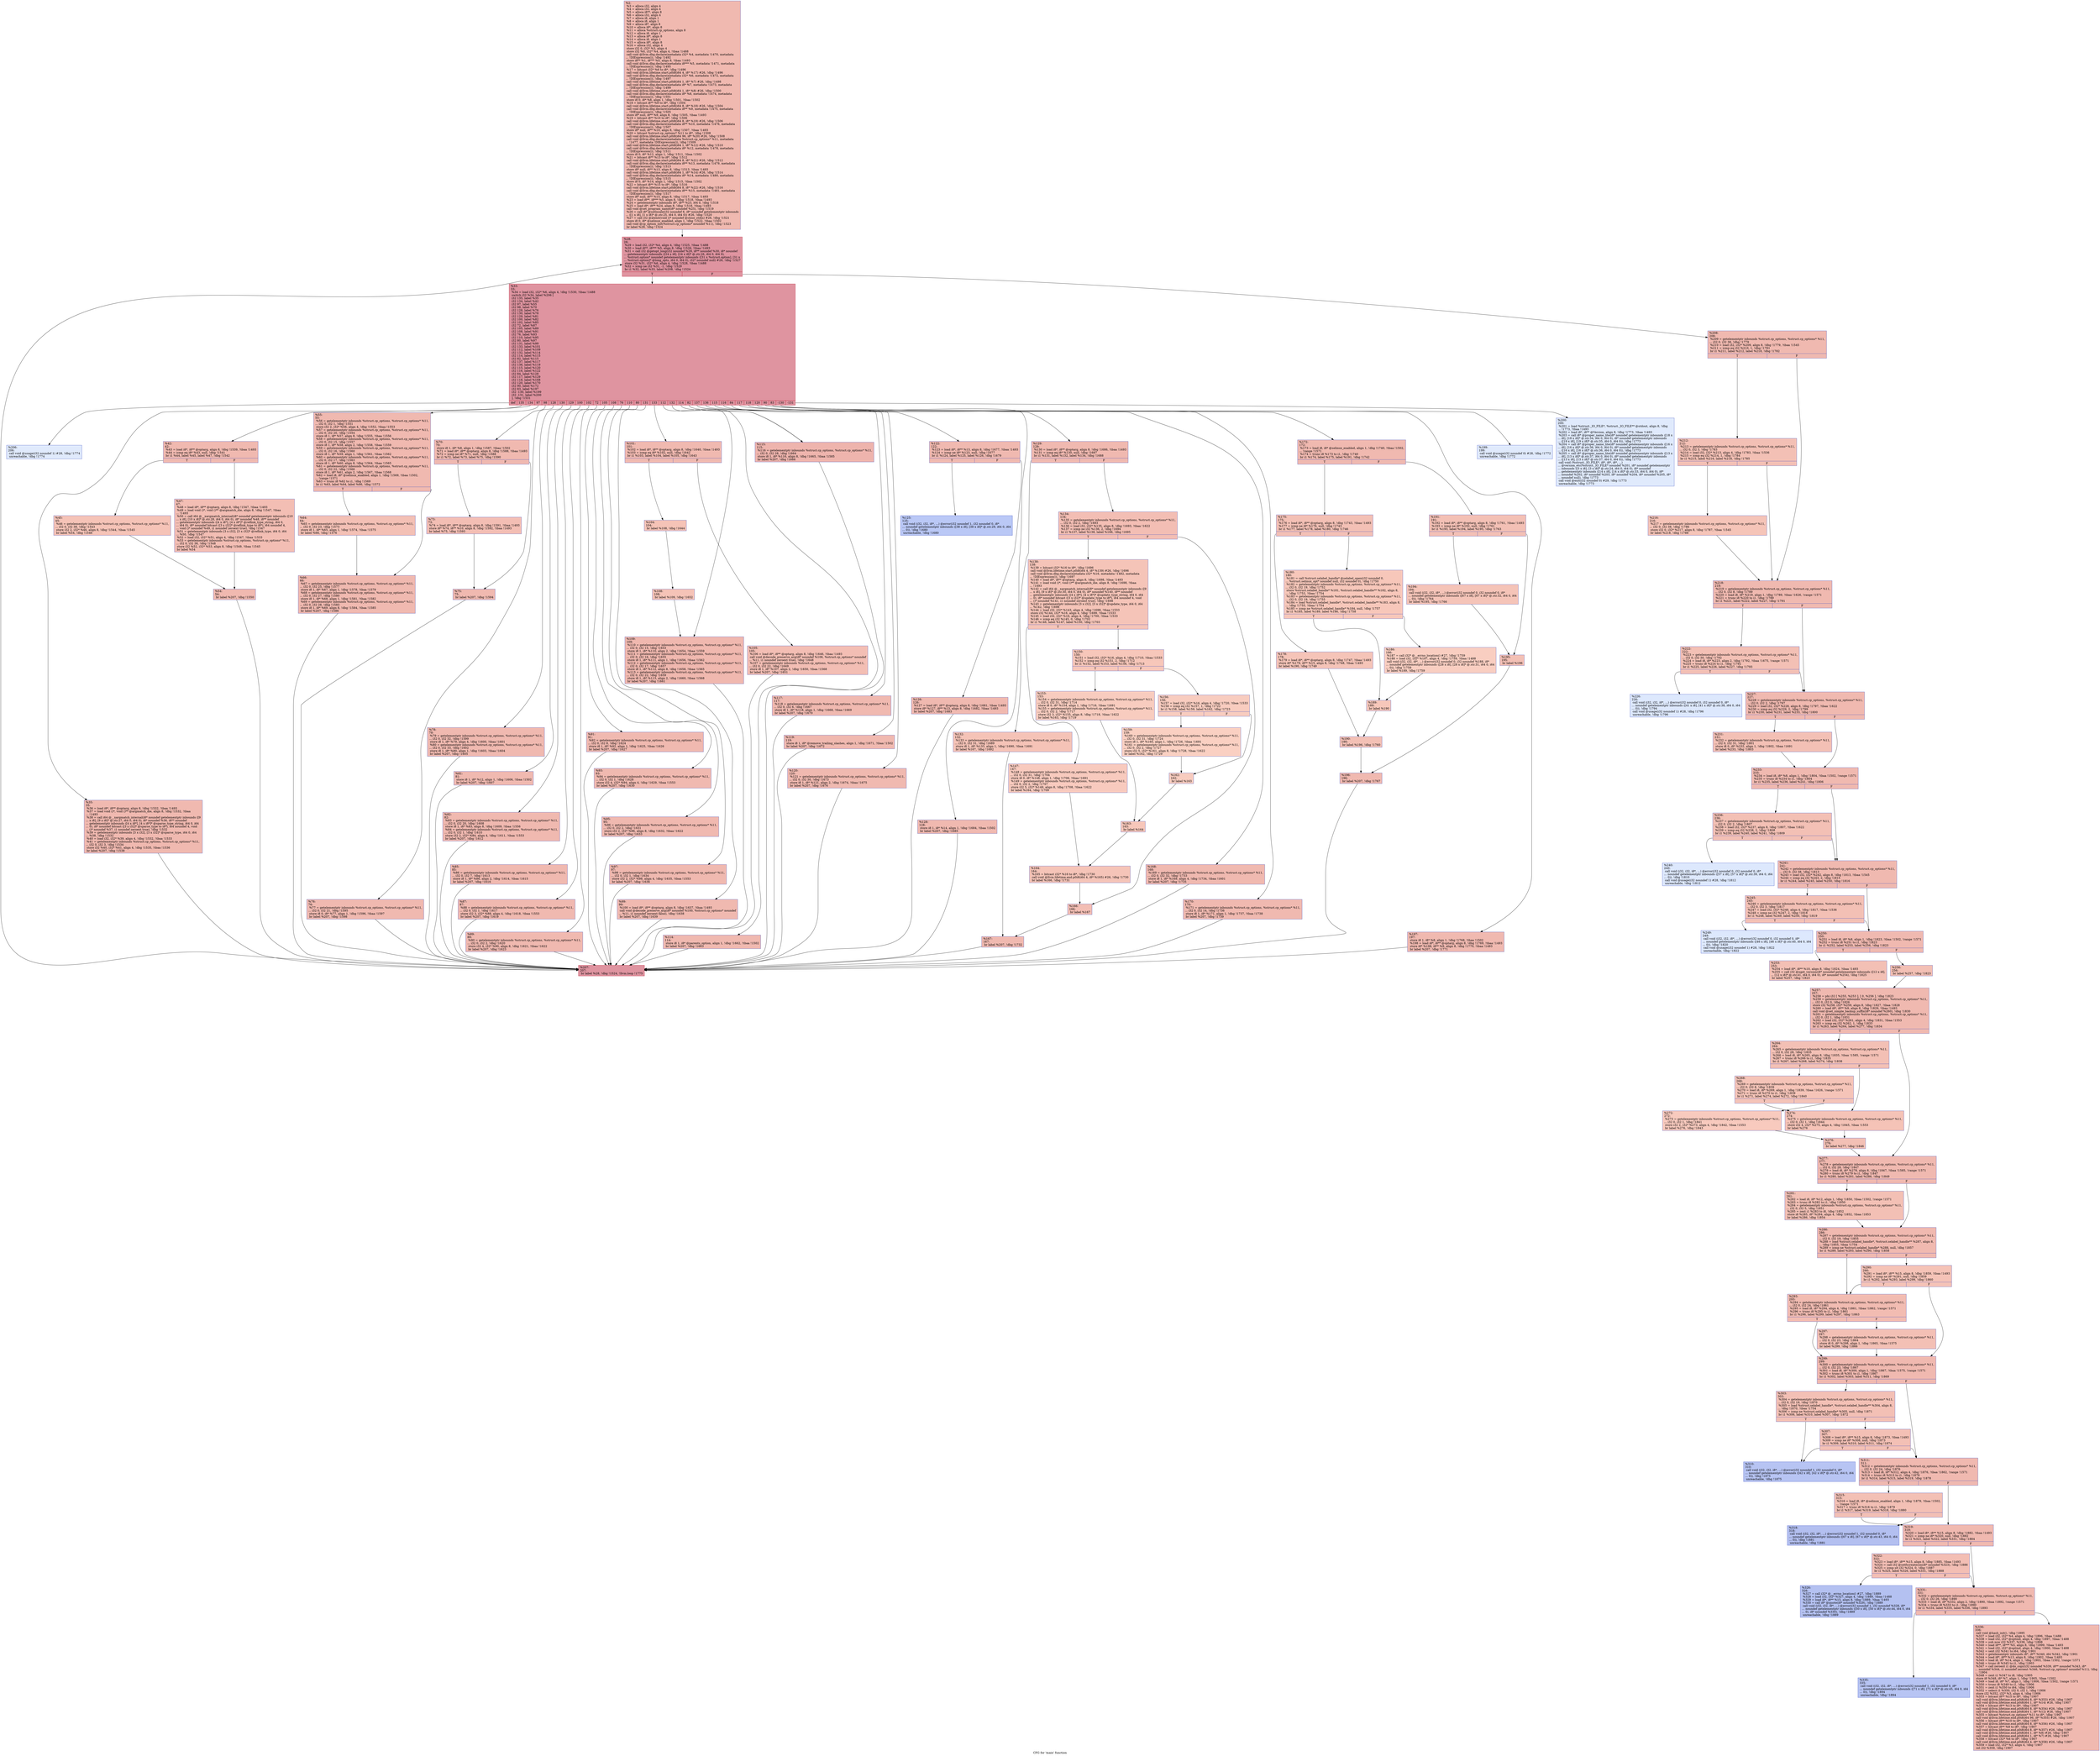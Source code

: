 digraph "CFG for 'main' function" {
	label="CFG for 'main' function";

	Node0xcae9b0 [shape=record,color="#3d50c3ff", style=filled, fillcolor="#de614d70",label="{%2:\l  %3 = alloca i32, align 4\l  %4 = alloca i32, align 4\l  %5 = alloca i8**, align 8\l  %6 = alloca i32, align 4\l  %7 = alloca i8, align 1\l  %8 = alloca i8, align 1\l  %9 = alloca i8*, align 8\l  %10 = alloca i8*, align 8\l  %11 = alloca %struct.cp_options, align 8\l  %12 = alloca i8, align 1\l  %13 = alloca i8*, align 8\l  %14 = alloca i8, align 1\l  %15 = alloca i8*, align 8\l  %16 = alloca i32, align 4\l  store i32 0, i32* %3, align 4\l  store i32 %0, i32* %4, align 4, !tbaa !1488\l  call void @llvm.dbg.declare(metadata i32* %4, metadata !1470, metadata\l... !DIExpression()), !dbg !1492\l  store i8** %1, i8*** %5, align 8, !tbaa !1493\l  call void @llvm.dbg.declare(metadata i8*** %5, metadata !1471, metadata\l... !DIExpression()), !dbg !1495\l  %17 = bitcast i32* %6 to i8*, !dbg !1496\l  call void @llvm.lifetime.start.p0i8(i64 4, i8* %17) #26, !dbg !1496\l  call void @llvm.dbg.declare(metadata i32* %6, metadata !1472, metadata\l... !DIExpression()), !dbg !1497\l  call void @llvm.lifetime.start.p0i8(i64 1, i8* %7) #26, !dbg !1498\l  call void @llvm.dbg.declare(metadata i8* %7, metadata !1473, metadata\l... !DIExpression()), !dbg !1499\l  call void @llvm.lifetime.start.p0i8(i64 1, i8* %8) #26, !dbg !1500\l  call void @llvm.dbg.declare(metadata i8* %8, metadata !1474, metadata\l... !DIExpression()), !dbg !1501\l  store i8 0, i8* %8, align 1, !dbg !1501, !tbaa !1502\l  %18 = bitcast i8** %9 to i8*, !dbg !1504\l  call void @llvm.lifetime.start.p0i8(i64 8, i8* %18) #26, !dbg !1504\l  call void @llvm.dbg.declare(metadata i8** %9, metadata !1475, metadata\l... !DIExpression()), !dbg !1505\l  store i8* null, i8** %9, align 8, !dbg !1505, !tbaa !1493\l  %19 = bitcast i8** %10 to i8*, !dbg !1506\l  call void @llvm.lifetime.start.p0i8(i64 8, i8* %19) #26, !dbg !1506\l  call void @llvm.dbg.declare(metadata i8** %10, metadata !1476, metadata\l... !DIExpression()), !dbg !1507\l  store i8* null, i8** %10, align 8, !dbg !1507, !tbaa !1493\l  %20 = bitcast %struct.cp_options* %11 to i8*, !dbg !1508\l  call void @llvm.lifetime.start.p0i8(i64 96, i8* %20) #26, !dbg !1508\l  call void @llvm.dbg.declare(metadata %struct.cp_options* %11, metadata\l... !1477, metadata !DIExpression()), !dbg !1509\l  call void @llvm.lifetime.start.p0i8(i64 1, i8* %12) #26, !dbg !1510\l  call void @llvm.dbg.declare(metadata i8* %12, metadata !1478, metadata\l... !DIExpression()), !dbg !1511\l  store i8 0, i8* %12, align 1, !dbg !1511, !tbaa !1502\l  %21 = bitcast i8** %13 to i8*, !dbg !1512\l  call void @llvm.lifetime.start.p0i8(i64 8, i8* %21) #26, !dbg !1512\l  call void @llvm.dbg.declare(metadata i8** %13, metadata !1479, metadata\l... !DIExpression()), !dbg !1513\l  store i8* null, i8** %13, align 8, !dbg !1513, !tbaa !1493\l  call void @llvm.lifetime.start.p0i8(i64 1, i8* %14) #26, !dbg !1514\l  call void @llvm.dbg.declare(metadata i8* %14, metadata !1480, metadata\l... !DIExpression()), !dbg !1515\l  store i8 0, i8* %14, align 1, !dbg !1515, !tbaa !1502\l  %22 = bitcast i8** %15 to i8*, !dbg !1516\l  call void @llvm.lifetime.start.p0i8(i64 8, i8* %22) #26, !dbg !1516\l  call void @llvm.dbg.declare(metadata i8** %15, metadata !1481, metadata\l... !DIExpression()), !dbg !1517\l  store i8* null, i8** %15, align 8, !dbg !1517, !tbaa !1493\l  %23 = load i8**, i8*** %5, align 8, !dbg !1518, !tbaa !1493\l  %24 = getelementptr inbounds i8*, i8** %23, i64 0, !dbg !1518\l  %25 = load i8*, i8** %24, align 8, !dbg !1518, !tbaa !1493\l  call void @set_program_name(i8* noundef %25), !dbg !1519\l  %26 = call i8* @setlocale(i32 noundef 6, i8* noundef getelementptr inbounds\l... ([1 x i8], [1 x i8]* @.str.25, i64 0, i64 0)) #26, !dbg !1520\l  %27 = call i32 @atexit(void ()* noundef @close_stdin) #26, !dbg !1521\l  store i8 0, i8* @selinux_enabled, align 1, !dbg !1522, !tbaa !1502\l  call void @cp_option_init(%struct.cp_options* noundef %11), !dbg !1523\l  br label %28, !dbg !1524\l}"];
	Node0xcae9b0 -> Node0xcaeda0;
	Node0xcaeda0 [shape=record,color="#b70d28ff", style=filled, fillcolor="#b70d2870",label="{%28:\l28:                                               \l  %29 = load i32, i32* %4, align 4, !dbg !1525, !tbaa !1488\l  %30 = load i8**, i8*** %5, align 8, !dbg !1526, !tbaa !1493\l  %31 = call i32 @getopt_long(i32 noundef %29, i8** noundef %30, i8* noundef\l... getelementptr inbounds ([24 x i8], [24 x i8]* @.str.26, i64 0, i64 0),\l... %struct.option* noundef getelementptr inbounds ([31 x %struct.option], [31 x\l... %struct.option]* @long_opts, i64 0, i64 0), i32* noundef null) #26, !dbg !1527\l  store i32 %31, i32* %6, align 4, !dbg !1528, !tbaa !1488\l  %32 = icmp ne i32 %31, -1, !dbg !1529\l  br i1 %32, label %33, label %208, !dbg !1524\l|{<s0>T|<s1>F}}"];
	Node0xcaeda0:s0 -> Node0xcaedf0;
	Node0xcaeda0:s1 -> Node0xcb03d0;
	Node0xcaedf0 [shape=record,color="#b70d28ff", style=filled, fillcolor="#b70d2870",label="{%33:\l33:                                               \l  %34 = load i32, i32* %6, align 4, !dbg !1530, !tbaa !1488\l  switch i32 %34, label %206 [\l    i32 135, label %35\l    i32 134, label %42\l    i32 97, label %55\l    i32 98, label %70\l    i32 128, label %76\l    i32 130, label %78\l    i32 129, label %81\l    i32 100, label %82\l    i32 102, label %85\l    i32 72, label %87\l    i32 105, label %89\l    i32 108, label %91\l    i32 76, label %93\l    i32 110, label %95\l    i32 80, label %97\l    i32 131, label %99\l    i32 133, label %101\l    i32 112, label %109\l    i32 132, label %114\l    i32 114, label %115\l    i32 82, label %115\l    i32 137, label %117\l    i32 136, label %119\l    i32 115, label %120\l    i32 116, label %122\l    i32 84, label %128\l    i32 117, label %129\l    i32 118, label %168\l    i32 120, label %170\l    i32 90, label %172\l    i32 83, label %197\l    i32 -130, label %199\l    i32 -131, label %200\l  ], !dbg !1531\l|{<s0>def|<s1>135|<s2>134|<s3>97|<s4>98|<s5>128|<s6>130|<s7>129|<s8>100|<s9>102|<s10>72|<s11>105|<s12>108|<s13>76|<s14>110|<s15>80|<s16>131|<s17>133|<s18>112|<s19>132|<s20>114|<s21>82|<s22>137|<s23>136|<s24>115|<s25>116|<s26>84|<s27>117|<s28>118|<s29>120|<s30>90|<s31>83|<s32>-130|<s33>-131}}"];
	Node0xcaedf0:s0 -> Node0xcb0330;
	Node0xcaedf0:s1 -> Node0xcaee40;
	Node0xcaedf0:s2 -> Node0xcaee90;
	Node0xcaedf0:s3 -> Node0xcaefd0;
	Node0xcaedf0:s4 -> Node0xcaf0c0;
	Node0xcaedf0:s5 -> Node0xcaf1b0;
	Node0xcaedf0:s6 -> Node0xcaf200;
	Node0xcaedf0:s7 -> Node0xcaf250;
	Node0xcaedf0:s8 -> Node0xcaf2a0;
	Node0xcaedf0:s9 -> Node0xcaf2f0;
	Node0xcaedf0:s10 -> Node0xcaf340;
	Node0xcaedf0:s11 -> Node0xcaf390;
	Node0xcaedf0:s12 -> Node0xcaf3e0;
	Node0xcaedf0:s13 -> Node0xcaf430;
	Node0xcaedf0:s14 -> Node0xcaf480;
	Node0xcaedf0:s15 -> Node0xcaf4d0;
	Node0xcaedf0:s16 -> Node0xcaf520;
	Node0xcaedf0:s17 -> Node0xcaf570;
	Node0xcaedf0:s18 -> Node0xcaf6b0;
	Node0xcaedf0:s19 -> Node0xcaf700;
	Node0xcaedf0:s20 -> Node0xcaf750;
	Node0xcaedf0:s21 -> Node0xcaf750;
	Node0xcaedf0:s22 -> Node0xcaf7a0;
	Node0xcaedf0:s23 -> Node0xcaf7f0;
	Node0xcaedf0:s24 -> Node0xcaf840;
	Node0xcaedf0:s25 -> Node0xcaf890;
	Node0xcaedf0:s26 -> Node0xcaf980;
	Node0xcaedf0:s27 -> Node0xcaf9d0;
	Node0xcaedf0:s28 -> Node0xcafe30;
	Node0xcaedf0:s29 -> Node0xcafe80;
	Node0xcaedf0:s30 -> Node0xcafed0;
	Node0xcaedf0:s31 -> Node0xcb0240;
	Node0xcaedf0:s32 -> Node0xcb0290;
	Node0xcaedf0:s33 -> Node0xcb02e0;
	Node0xcaee40 [shape=record,color="#3d50c3ff", style=filled, fillcolor="#de614d70",label="{%35:\l35:                                               \l  %36 = load i8*, i8** @optarg, align 8, !dbg !1532, !tbaa !1493\l  %37 = load void ()*, void ()** @argmatch_die, align 8, !dbg !1532, !tbaa\l... !1493\l  %38 = call i64 @__xargmatch_internal(i8* noundef getelementptr inbounds ([9\l... x i8], [9 x i8]* @.str.27, i64 0, i64 0), i8* noundef %36, i8** noundef\l... getelementptr inbounds ([4 x i8*], [4 x i8*]* @sparse_type_string, i64 0, i64\l... 0), i8* noundef bitcast ([3 x i32]* @sparse_type to i8*), i64 noundef 4, void\l... ()* noundef %37, i1 noundef zeroext true), !dbg !1532\l  %39 = getelementptr inbounds [3 x i32], [3 x i32]* @sparse_type, i64 0, i64\l... %38, !dbg !1532\l  %40 = load i32, i32* %39, align 4, !dbg !1532, !tbaa !1533\l  %41 = getelementptr inbounds %struct.cp_options, %struct.cp_options* %11,\l... i32 0, i32 3, !dbg !1534\l  store i32 %40, i32* %41, align 4, !dbg !1535, !tbaa !1536\l  br label %207, !dbg !1538\l}"];
	Node0xcaee40 -> Node0xcb0380;
	Node0xcaee90 [shape=record,color="#3d50c3ff", style=filled, fillcolor="#de614d70",label="{%42:\l42:                                               \l  %43 = load i8*, i8** @optarg, align 8, !dbg !1539, !tbaa !1493\l  %44 = icmp eq i8* %43, null, !dbg !1541\l  br i1 %44, label %45, label %47, !dbg !1542\l|{<s0>T|<s1>F}}"];
	Node0xcaee90:s0 -> Node0xcaeee0;
	Node0xcaee90:s1 -> Node0xcaef30;
	Node0xcaeee0 [shape=record,color="#3d50c3ff", style=filled, fillcolor="#e8765c70",label="{%45:\l45:                                               \l  %46 = getelementptr inbounds %struct.cp_options, %struct.cp_options* %11,\l... i32 0, i32 38, !dbg !1543\l  store i32 2, i32* %46, align 8, !dbg !1544, !tbaa !1545\l  br label %54, !dbg !1546\l}"];
	Node0xcaeee0 -> Node0xcaef80;
	Node0xcaef30 [shape=record,color="#3d50c3ff", style=filled, fillcolor="#e36c5570",label="{%47:\l47:                                               \l  %48 = load i8*, i8** @optarg, align 8, !dbg !1547, !tbaa !1493\l  %49 = load void ()*, void ()** @argmatch_die, align 8, !dbg !1547, !tbaa\l... !1493\l  %50 = call i64 @__xargmatch_internal(i8* noundef getelementptr inbounds ([10\l... x i8], [10 x i8]* @.str.28, i64 0, i64 0), i8* noundef %48, i8** noundef\l... getelementptr inbounds ([4 x i8*], [4 x i8*]* @reflink_type_string, i64 0,\l... i64 0), i8* noundef bitcast ([3 x i32]* @reflink_type to i8*), i64 noundef 4,\l... void ()* noundef %49, i1 noundef zeroext true), !dbg !1547\l  %51 = getelementptr inbounds [3 x i32], [3 x i32]* @reflink_type, i64 0, i64\l... %50, !dbg !1547\l  %52 = load i32, i32* %51, align 4, !dbg !1547, !tbaa !1533\l  %53 = getelementptr inbounds %struct.cp_options, %struct.cp_options* %11,\l... i32 0, i32 38, !dbg !1548\l  store i32 %52, i32* %53, align 8, !dbg !1549, !tbaa !1545\l  br label %54\l}"];
	Node0xcaef30 -> Node0xcaef80;
	Node0xcaef80 [shape=record,color="#3d50c3ff", style=filled, fillcolor="#de614d70",label="{%54:\l54:                                               \l  br label %207, !dbg !1550\l}"];
	Node0xcaef80 -> Node0xcb0380;
	Node0xcaefd0 [shape=record,color="#3d50c3ff", style=filled, fillcolor="#de614d70",label="{%55:\l55:                                               \l  %56 = getelementptr inbounds %struct.cp_options, %struct.cp_options* %11,\l... i32 0, i32 1, !dbg !1551\l  store i32 2, i32* %56, align 4, !dbg !1552, !tbaa !1553\l  %57 = getelementptr inbounds %struct.cp_options, %struct.cp_options* %11,\l... i32 0, i32 20, !dbg !1554\l  store i8 1, i8* %57, align 8, !dbg !1555, !tbaa !1556\l  %58 = getelementptr inbounds %struct.cp_options, %struct.cp_options* %11,\l... i32 0, i32 15, !dbg !1557\l  store i8 1, i8* %58, align 2, !dbg !1558, !tbaa !1559\l  %59 = getelementptr inbounds %struct.cp_options, %struct.cp_options* %11,\l... i32 0, i32 16, !dbg !1560\l  store i8 1, i8* %59, align 1, !dbg !1561, !tbaa !1562\l  %60 = getelementptr inbounds %struct.cp_options, %struct.cp_options* %11,\l... i32 0, i32 17, !dbg !1563\l  store i8 1, i8* %60, align 8, !dbg !1564, !tbaa !1565\l  %61 = getelementptr inbounds %struct.cp_options, %struct.cp_options* %11,\l... i32 0, i32 22, !dbg !1566\l  store i8 1, i8* %61, align 2, !dbg !1567, !tbaa !1568\l  %62 = load i8, i8* @selinux_enabled, align 1, !dbg !1569, !tbaa !1502,\l... !range !1571\l  %63 = trunc i8 %62 to i1, !dbg !1569\l  br i1 %63, label %64, label %66, !dbg !1572\l|{<s0>T|<s1>F}}"];
	Node0xcaefd0:s0 -> Node0xcaf020;
	Node0xcaefd0:s1 -> Node0xcaf070;
	Node0xcaf020 [shape=record,color="#3d50c3ff", style=filled, fillcolor="#e5705870",label="{%64:\l64:                                               \l  %65 = getelementptr inbounds %struct.cp_options, %struct.cp_options* %11,\l... i32 0, i32 23, !dbg !1573\l  store i8 1, i8* %65, align 1, !dbg !1574, !tbaa !1575\l  br label %66, !dbg !1576\l}"];
	Node0xcaf020 -> Node0xcaf070;
	Node0xcaf070 [shape=record,color="#3d50c3ff", style=filled, fillcolor="#de614d70",label="{%66:\l66:                                               \l  %67 = getelementptr inbounds %struct.cp_options, %struct.cp_options* %11,\l... i32 0, i32 25, !dbg !1577\l  store i8 1, i8* %67, align 1, !dbg !1578, !tbaa !1579\l  %68 = getelementptr inbounds %struct.cp_options, %struct.cp_options* %11,\l... i32 0, i32 27, !dbg !1580\l  store i8 1, i8* %68, align 1, !dbg !1581, !tbaa !1582\l  %69 = getelementptr inbounds %struct.cp_options, %struct.cp_options* %11,\l... i32 0, i32 28, !dbg !1583\l  store i8 1, i8* %69, align 8, !dbg !1584, !tbaa !1585\l  br label %207, !dbg !1586\l}"];
	Node0xcaf070 -> Node0xcb0380;
	Node0xcaf0c0 [shape=record,color="#3d50c3ff", style=filled, fillcolor="#de614d70",label="{%70:\l70:                                               \l  store i8 1, i8* %8, align 1, !dbg !1587, !tbaa !1502\l  %71 = load i8*, i8** @optarg, align 8, !dbg !1588, !tbaa !1493\l  %72 = icmp ne i8* %71, null, !dbg !1588\l  br i1 %72, label %73, label %75, !dbg !1590\l|{<s0>T|<s1>F}}"];
	Node0xcaf0c0:s0 -> Node0xcaf110;
	Node0xcaf0c0:s1 -> Node0xcaf160;
	Node0xcaf110 [shape=record,color="#3d50c3ff", style=filled, fillcolor="#e36c5570",label="{%73:\l73:                                               \l  %74 = load i8*, i8** @optarg, align 8, !dbg !1591, !tbaa !1493\l  store i8* %74, i8** %10, align 8, !dbg !1592, !tbaa !1493\l  br label %75, !dbg !1593\l}"];
	Node0xcaf110 -> Node0xcaf160;
	Node0xcaf160 [shape=record,color="#3d50c3ff", style=filled, fillcolor="#de614d70",label="{%75:\l75:                                               \l  br label %207, !dbg !1594\l}"];
	Node0xcaf160 -> Node0xcb0380;
	Node0xcaf1b0 [shape=record,color="#3d50c3ff", style=filled, fillcolor="#de614d70",label="{%76:\l76:                                               \l  %77 = getelementptr inbounds %struct.cp_options, %struct.cp_options* %11,\l... i32 0, i32 21, !dbg !1595\l  store i8 0, i8* %77, align 1, !dbg !1596, !tbaa !1597\l  br label %207, !dbg !1598\l}"];
	Node0xcaf1b0 -> Node0xcb0380;
	Node0xcaf200 [shape=record,color="#3d50c3ff", style=filled, fillcolor="#de614d70",label="{%78:\l78:                                               \l  %79 = getelementptr inbounds %struct.cp_options, %struct.cp_options* %11,\l... i32 0, i32 32, !dbg !1599\l  store i8 1, i8* %79, align 4, !dbg !1600, !tbaa !1601\l  %80 = getelementptr inbounds %struct.cp_options, %struct.cp_options* %11,\l... i32 0, i32 33, !dbg !1602\l  store i8 1, i8* %80, align 1, !dbg !1603, !tbaa !1604\l  br label %207, !dbg !1605\l}"];
	Node0xcaf200 -> Node0xcb0380;
	Node0xcaf250 [shape=record,color="#3d50c3ff", style=filled, fillcolor="#de614d70",label="{%81:\l81:                                               \l  store i8 1, i8* %12, align 1, !dbg !1606, !tbaa !1502\l  br label %207, !dbg !1607\l}"];
	Node0xcaf250 -> Node0xcb0380;
	Node0xcaf2a0 [shape=record,color="#3d50c3ff", style=filled, fillcolor="#de614d70",label="{%82:\l82:                                               \l  %83 = getelementptr inbounds %struct.cp_options, %struct.cp_options* %11,\l... i32 0, i32 20, !dbg !1608\l  store i8 1, i8* %83, align 8, !dbg !1609, !tbaa !1556\l  %84 = getelementptr inbounds %struct.cp_options, %struct.cp_options* %11,\l... i32 0, i32 1, !dbg !1610\l  store i32 2, i32* %84, align 4, !dbg !1611, !tbaa !1553\l  br label %207, !dbg !1612\l}"];
	Node0xcaf2a0 -> Node0xcb0380;
	Node0xcaf2f0 [shape=record,color="#3d50c3ff", style=filled, fillcolor="#de614d70",label="{%85:\l85:                                               \l  %86 = getelementptr inbounds %struct.cp_options, %struct.cp_options* %11,\l... i32 0, i32 7, !dbg !1613\l  store i8 1, i8* %86, align 2, !dbg !1614, !tbaa !1615\l  br label %207, !dbg !1616\l}"];
	Node0xcaf2f0 -> Node0xcb0380;
	Node0xcaf340 [shape=record,color="#3d50c3ff", style=filled, fillcolor="#de614d70",label="{%87:\l87:                                               \l  %88 = getelementptr inbounds %struct.cp_options, %struct.cp_options* %11,\l... i32 0, i32 1, !dbg !1617\l  store i32 3, i32* %88, align 4, !dbg !1618, !tbaa !1553\l  br label %207, !dbg !1619\l}"];
	Node0xcaf340 -> Node0xcb0380;
	Node0xcaf390 [shape=record,color="#3d50c3ff", style=filled, fillcolor="#de614d70",label="{%89:\l89:                                               \l  %90 = getelementptr inbounds %struct.cp_options, %struct.cp_options* %11,\l... i32 0, i32 2, !dbg !1620\l  store i32 4, i32* %90, align 8, !dbg !1621, !tbaa !1622\l  br label %207, !dbg !1623\l}"];
	Node0xcaf390 -> Node0xcb0380;
	Node0xcaf3e0 [shape=record,color="#3d50c3ff", style=filled, fillcolor="#de614d70",label="{%91:\l91:                                               \l  %92 = getelementptr inbounds %struct.cp_options, %struct.cp_options* %11,\l... i32 0, i32 8, !dbg !1624\l  store i8 1, i8* %92, align 1, !dbg !1625, !tbaa !1626\l  br label %207, !dbg !1627\l}"];
	Node0xcaf3e0 -> Node0xcb0380;
	Node0xcaf430 [shape=record,color="#3d50c3ff", style=filled, fillcolor="#de614d70",label="{%93:\l93:                                               \l  %94 = getelementptr inbounds %struct.cp_options, %struct.cp_options* %11,\l... i32 0, i32 1, !dbg !1628\l  store i32 4, i32* %94, align 4, !dbg !1629, !tbaa !1553\l  br label %207, !dbg !1630\l}"];
	Node0xcaf430 -> Node0xcb0380;
	Node0xcaf480 [shape=record,color="#3d50c3ff", style=filled, fillcolor="#de614d70",label="{%95:\l95:                                               \l  %96 = getelementptr inbounds %struct.cp_options, %struct.cp_options* %11,\l... i32 0, i32 2, !dbg !1631\l  store i32 2, i32* %96, align 8, !dbg !1632, !tbaa !1622\l  br label %207, !dbg !1633\l}"];
	Node0xcaf480 -> Node0xcb0380;
	Node0xcaf4d0 [shape=record,color="#3d50c3ff", style=filled, fillcolor="#de614d70",label="{%97:\l97:                                               \l  %98 = getelementptr inbounds %struct.cp_options, %struct.cp_options* %11,\l... i32 0, i32 1, !dbg !1634\l  store i32 2, i32* %98, align 4, !dbg !1635, !tbaa !1553\l  br label %207, !dbg !1636\l}"];
	Node0xcaf4d0 -> Node0xcb0380;
	Node0xcaf520 [shape=record,color="#3d50c3ff", style=filled, fillcolor="#de614d70",label="{%99:\l99:                                               \l  %100 = load i8*, i8** @optarg, align 8, !dbg !1637, !tbaa !1493\l  call void @decode_preserve_arg(i8* noundef %100, %struct.cp_options* noundef\l... %11, i1 noundef zeroext false), !dbg !1638\l  br label %207, !dbg !1639\l}"];
	Node0xcaf520 -> Node0xcb0380;
	Node0xcaf570 [shape=record,color="#3d50c3ff", style=filled, fillcolor="#de614d70",label="{%101:\l101:                                              \l  %102 = load i8*, i8** @optarg, align 8, !dbg !1640, !tbaa !1493\l  %103 = icmp eq i8* %102, null, !dbg !1642\l  br i1 %103, label %104, label %105, !dbg !1643\l|{<s0>T|<s1>F}}"];
	Node0xcaf570:s0 -> Node0xcaf5c0;
	Node0xcaf570:s1 -> Node0xcaf610;
	Node0xcaf5c0 [shape=record,color="#3d50c3ff", style=filled, fillcolor="#e8765c70",label="{%104:\l104:                                              \l  br label %108, !dbg !1644\l}"];
	Node0xcaf5c0 -> Node0xcaf660;
	Node0xcaf610 [shape=record,color="#3d50c3ff", style=filled, fillcolor="#e36c5570",label="{%105:\l105:                                              \l  %106 = load i8*, i8** @optarg, align 8, !dbg !1646, !tbaa !1493\l  call void @decode_preserve_arg(i8* noundef %106, %struct.cp_options* noundef\l... %11, i1 noundef zeroext true), !dbg !1648\l  %107 = getelementptr inbounds %struct.cp_options, %struct.cp_options* %11,\l... i32 0, i32 22, !dbg !1649\l  store i8 1, i8* %107, align 2, !dbg !1650, !tbaa !1568\l  br label %207, !dbg !1651\l}"];
	Node0xcaf610 -> Node0xcb0380;
	Node0xcaf660 [shape=record,color="#3d50c3ff", style=filled, fillcolor="#e8765c70",label="{%108:\l108:                                              \l  br label %109, !dbg !1652\l}"];
	Node0xcaf660 -> Node0xcaf6b0;
	Node0xcaf6b0 [shape=record,color="#3d50c3ff", style=filled, fillcolor="#dc5d4a70",label="{%109:\l109:                                              \l  %110 = getelementptr inbounds %struct.cp_options, %struct.cp_options* %11,\l... i32 0, i32 15, !dbg !1653\l  store i8 1, i8* %110, align 2, !dbg !1654, !tbaa !1559\l  %111 = getelementptr inbounds %struct.cp_options, %struct.cp_options* %11,\l... i32 0, i32 16, !dbg !1655\l  store i8 1, i8* %111, align 1, !dbg !1656, !tbaa !1562\l  %112 = getelementptr inbounds %struct.cp_options, %struct.cp_options* %11,\l... i32 0, i32 17, !dbg !1657\l  store i8 1, i8* %112, align 8, !dbg !1658, !tbaa !1565\l  %113 = getelementptr inbounds %struct.cp_options, %struct.cp_options* %11,\l... i32 0, i32 22, !dbg !1659\l  store i8 1, i8* %113, align 2, !dbg !1660, !tbaa !1568\l  br label %207, !dbg !1661\l}"];
	Node0xcaf6b0 -> Node0xcb0380;
	Node0xcaf700 [shape=record,color="#3d50c3ff", style=filled, fillcolor="#de614d70",label="{%114:\l114:                                              \l  store i8 1, i8* @parents_option, align 1, !dbg !1662, !tbaa !1502\l  br label %207, !dbg !1663\l}"];
	Node0xcaf700 -> Node0xcb0380;
	Node0xcaf750 [shape=record,color="#3d50c3ff", style=filled, fillcolor="#d8564670",label="{%115:\l115:                                              \l  %116 = getelementptr inbounds %struct.cp_options, %struct.cp_options* %11,\l... i32 0, i32 28, !dbg !1664\l  store i8 1, i8* %116, align 8, !dbg !1665, !tbaa !1585\l  br label %207, !dbg !1666\l}"];
	Node0xcaf750 -> Node0xcb0380;
	Node0xcaf7a0 [shape=record,color="#3d50c3ff", style=filled, fillcolor="#de614d70",label="{%117:\l117:                                              \l  %118 = getelementptr inbounds %struct.cp_options, %struct.cp_options* %11,\l... i32 0, i32 6, !dbg !1667\l  store i8 1, i8* %118, align 1, !dbg !1668, !tbaa !1669\l  br label %207, !dbg !1670\l}"];
	Node0xcaf7a0 -> Node0xcb0380;
	Node0xcaf7f0 [shape=record,color="#3d50c3ff", style=filled, fillcolor="#de614d70",label="{%119:\l119:                                              \l  store i8 1, i8* @remove_trailing_slashes, align 1, !dbg !1671, !tbaa !1502\l  br label %207, !dbg !1672\l}"];
	Node0xcaf7f0 -> Node0xcb0380;
	Node0xcaf840 [shape=record,color="#3d50c3ff", style=filled, fillcolor="#de614d70",label="{%120:\l120:                                              \l  %121 = getelementptr inbounds %struct.cp_options, %struct.cp_options* %11,\l... i32 0, i32 30, !dbg !1673\l  store i8 1, i8* %121, align 2, !dbg !1674, !tbaa !1675\l  br label %207, !dbg !1676\l}"];
	Node0xcaf840 -> Node0xcb0380;
	Node0xcaf890 [shape=record,color="#3d50c3ff", style=filled, fillcolor="#de614d70",label="{%122:\l122:                                              \l  %123 = load i8*, i8** %13, align 8, !dbg !1677, !tbaa !1493\l  %124 = icmp ne i8* %123, null, !dbg !1677\l  br i1 %124, label %125, label %126, !dbg !1679\l|{<s0>T|<s1>F}}"];
	Node0xcaf890:s0 -> Node0xcaf8e0;
	Node0xcaf890:s1 -> Node0xcaf930;
	Node0xcaf8e0 [shape=record,color="#3d50c3ff", style=filled, fillcolor="#6282ea70",label="{%125:\l125:                                              \l  call void (i32, i32, i8*, ...) @error(i32 noundef 1, i32 noundef 0, i8*\l... noundef getelementptr inbounds ([38 x i8], [38 x i8]* @.str.29, i64 0, i64\l... 0)), !dbg !1680\l  unreachable, !dbg !1680\l}"];
	Node0xcaf930 [shape=record,color="#3d50c3ff", style=filled, fillcolor="#de614d70",label="{%126:\l126:                                              \l  %127 = load i8*, i8** @optarg, align 8, !dbg !1681, !tbaa !1493\l  store i8* %127, i8** %13, align 8, !dbg !1682, !tbaa !1493\l  br label %207, !dbg !1683\l}"];
	Node0xcaf930 -> Node0xcb0380;
	Node0xcaf980 [shape=record,color="#3d50c3ff", style=filled, fillcolor="#de614d70",label="{%128:\l128:                                              \l  store i8 1, i8* %14, align 1, !dbg !1684, !tbaa !1502\l  br label %207, !dbg !1685\l}"];
	Node0xcaf980 -> Node0xcb0380;
	Node0xcaf9d0 [shape=record,color="#3d50c3ff", style=filled, fillcolor="#de614d70",label="{%129:\l129:                                              \l  %130 = load i8*, i8** @optarg, align 8, !dbg !1686, !tbaa !1493\l  %131 = icmp eq i8* %130, null, !dbg !1687\l  br i1 %131, label %132, label %134, !dbg !1688\l|{<s0>T|<s1>F}}"];
	Node0xcaf9d0:s0 -> Node0xcafa20;
	Node0xcaf9d0:s1 -> Node0xcafa70;
	Node0xcafa20 [shape=record,color="#3d50c3ff", style=filled, fillcolor="#e8765c70",label="{%132:\l132:                                              \l  %133 = getelementptr inbounds %struct.cp_options, %struct.cp_options* %11,\l... i32 0, i32 31, !dbg !1689\l  store i8 1, i8* %133, align 1, !dbg !1690, !tbaa !1691\l  br label %167, !dbg !1692\l}"];
	Node0xcafa20 -> Node0xcafde0;
	Node0xcafa70 [shape=record,color="#3d50c3ff", style=filled, fillcolor="#e36c5570",label="{%134:\l134:                                              \l  %135 = getelementptr inbounds %struct.cp_options, %struct.cp_options* %11,\l... i32 0, i32 2, !dbg !1693\l  %136 = load i32, i32* %135, align 8, !dbg !1693, !tbaa !1622\l  %137 = icmp ne i32 %136, 2, !dbg !1694\l  br i1 %137, label %138, label %166, !dbg !1695\l|{<s0>T|<s1>F}}"];
	Node0xcafa70:s0 -> Node0xcafac0;
	Node0xcafa70:s1 -> Node0xcafd90;
	Node0xcafac0 [shape=record,color="#3d50c3ff", style=filled, fillcolor="#e97a5f70",label="{%138:\l138:                                              \l  %139 = bitcast i32* %16 to i8*, !dbg !1696\l  call void @llvm.lifetime.start.p0i8(i64 4, i8* %139) #26, !dbg !1696\l  call void @llvm.dbg.declare(metadata i32* %16, metadata !1482, metadata\l... !DIExpression()), !dbg !1697\l  %140 = load i8*, i8** @optarg, align 8, !dbg !1698, !tbaa !1493\l  %141 = load void ()*, void ()** @argmatch_die, align 8, !dbg !1698, !tbaa\l... !1493\l  %142 = call i64 @__xargmatch_internal(i8* noundef getelementptr inbounds ([9\l... x i8], [9 x i8]* @.str.30, i64 0, i64 0), i8* noundef %140, i8** noundef\l... getelementptr inbounds ([4 x i8*], [4 x i8*]* @update_type_string, i64 0, i64\l... 0), i8* noundef bitcast ([3 x i32]* @update_type to i8*), i64 noundef 4, void\l... ()* noundef %141, i1 noundef zeroext true), !dbg !1698\l  %143 = getelementptr inbounds [3 x i32], [3 x i32]* @update_type, i64 0, i64\l... %142, !dbg !1698\l  %144 = load i32, i32* %143, align 4, !dbg !1698, !tbaa !1533\l  store i32 %144, i32* %16, align 4, !dbg !1699, !tbaa !1533\l  %145 = load i32, i32* %16, align 4, !dbg !1700, !tbaa !1533\l  %146 = icmp eq i32 %145, 0, !dbg !1702\l  br i1 %146, label %147, label %150, !dbg !1703\l|{<s0>T|<s1>F}}"];
	Node0xcafac0:s0 -> Node0xcafb10;
	Node0xcafac0:s1 -> Node0xcafb60;
	Node0xcafb10 [shape=record,color="#3d50c3ff", style=filled, fillcolor="#ef886b70",label="{%147:\l147:                                              \l  %148 = getelementptr inbounds %struct.cp_options, %struct.cp_options* %11,\l... i32 0, i32 31, !dbg !1704\l  store i8 0, i8* %148, align 1, !dbg !1706, !tbaa !1691\l  %149 = getelementptr inbounds %struct.cp_options, %struct.cp_options* %11,\l... i32 0, i32 2, !dbg !1707\l  store i32 5, i32* %149, align 8, !dbg !1708, !tbaa !1622\l  br label %164, !dbg !1709\l}"];
	Node0xcafb10 -> Node0xcafd40;
	Node0xcafb60 [shape=record,color="#3d50c3ff", style=filled, fillcolor="#ec7f6370",label="{%150:\l150:                                              \l  %151 = load i32, i32* %16, align 4, !dbg !1710, !tbaa !1533\l  %152 = icmp eq i32 %151, 2, !dbg !1712\l  br i1 %152, label %153, label %156, !dbg !1713\l|{<s0>T|<s1>F}}"];
	Node0xcafb60:s0 -> Node0xcafbb0;
	Node0xcafb60:s1 -> Node0xcafc00;
	Node0xcafbb0 [shape=record,color="#3d50c3ff", style=filled, fillcolor="#f08b6e70",label="{%153:\l153:                                              \l  %154 = getelementptr inbounds %struct.cp_options, %struct.cp_options* %11,\l... i32 0, i32 31, !dbg !1714\l  store i8 0, i8* %154, align 1, !dbg !1716, !tbaa !1691\l  %155 = getelementptr inbounds %struct.cp_options, %struct.cp_options* %11,\l... i32 0, i32 2, !dbg !1717\l  store i32 3, i32* %155, align 8, !dbg !1718, !tbaa !1622\l  br label %163, !dbg !1719\l}"];
	Node0xcafbb0 -> Node0xcafcf0;
	Node0xcafc00 [shape=record,color="#3d50c3ff", style=filled, fillcolor="#f08b6e70",label="{%156:\l156:                                              \l  %157 = load i32, i32* %16, align 4, !dbg !1720, !tbaa !1533\l  %158 = icmp eq i32 %157, 1, !dbg !1722\l  br i1 %158, label %159, label %162, !dbg !1723\l|{<s0>T|<s1>F}}"];
	Node0xcafc00:s0 -> Node0xcafc50;
	Node0xcafc00:s1 -> Node0xcafca0;
	Node0xcafc50 [shape=record,color="#3d50c3ff", style=filled, fillcolor="#f3947570",label="{%159:\l159:                                              \l  %160 = getelementptr inbounds %struct.cp_options, %struct.cp_options* %11,\l... i32 0, i32 31, !dbg !1724\l  store i8 1, i8* %160, align 1, !dbg !1726, !tbaa !1691\l  %161 = getelementptr inbounds %struct.cp_options, %struct.cp_options* %11,\l... i32 0, i32 2, !dbg !1727\l  store i32 5, i32* %161, align 8, !dbg !1728, !tbaa !1622\l  br label %162, !dbg !1729\l}"];
	Node0xcafc50 -> Node0xcafca0;
	Node0xcafca0 [shape=record,color="#3d50c3ff", style=filled, fillcolor="#f08b6e70",label="{%162:\l162:                                              \l  br label %163\l}"];
	Node0xcafca0 -> Node0xcafcf0;
	Node0xcafcf0 [shape=record,color="#3d50c3ff", style=filled, fillcolor="#ec7f6370",label="{%163:\l163:                                              \l  br label %164\l}"];
	Node0xcafcf0 -> Node0xcafd40;
	Node0xcafd40 [shape=record,color="#3d50c3ff", style=filled, fillcolor="#e97a5f70",label="{%164:\l164:                                              \l  %165 = bitcast i32* %16 to i8*, !dbg !1730\l  call void @llvm.lifetime.end.p0i8(i64 4, i8* %165) #26, !dbg !1730\l  br label %166, !dbg !1731\l}"];
	Node0xcafd40 -> Node0xcafd90;
	Node0xcafd90 [shape=record,color="#3d50c3ff", style=filled, fillcolor="#e36c5570",label="{%166:\l166:                                              \l  br label %167\l}"];
	Node0xcafd90 -> Node0xcafde0;
	Node0xcafde0 [shape=record,color="#3d50c3ff", style=filled, fillcolor="#de614d70",label="{%167:\l167:                                              \l  br label %207, !dbg !1732\l}"];
	Node0xcafde0 -> Node0xcb0380;
	Node0xcafe30 [shape=record,color="#3d50c3ff", style=filled, fillcolor="#de614d70",label="{%168:\l168:                                              \l  %169 = getelementptr inbounds %struct.cp_options, %struct.cp_options* %11,\l... i32 0, i32 32, !dbg !1733\l  store i8 1, i8* %169, align 4, !dbg !1734, !tbaa !1601\l  br label %207, !dbg !1735\l}"];
	Node0xcafe30 -> Node0xcb0380;
	Node0xcafe80 [shape=record,color="#3d50c3ff", style=filled, fillcolor="#de614d70",label="{%170:\l170:                                              \l  %171 = getelementptr inbounds %struct.cp_options, %struct.cp_options* %11,\l... i32 0, i32 14, !dbg !1736\l  store i8 1, i8* %171, align 1, !dbg !1737, !tbaa !1738\l  br label %207, !dbg !1739\l}"];
	Node0xcafe80 -> Node0xcb0380;
	Node0xcafed0 [shape=record,color="#3d50c3ff", style=filled, fillcolor="#de614d70",label="{%172:\l172:                                              \l  %173 = load i8, i8* @selinux_enabled, align 1, !dbg !1740, !tbaa !1502,\l... !range !1571\l  %174 = trunc i8 %173 to i1, !dbg !1740\l  br i1 %174, label %175, label %191, !dbg !1742\l|{<s0>T|<s1>F}}"];
	Node0xcafed0:s0 -> Node0xcaff20;
	Node0xcafed0:s1 -> Node0xcb0100;
	Node0xcaff20 [shape=record,color="#3d50c3ff", style=filled, fillcolor="#e5705870",label="{%175:\l175:                                              \l  %176 = load i8*, i8** @optarg, align 8, !dbg !1743, !tbaa !1493\l  %177 = icmp ne i8* %176, null, !dbg !1743\l  br i1 %177, label %178, label %180, !dbg !1746\l|{<s0>T|<s1>F}}"];
	Node0xcaff20:s0 -> Node0xcaff70;
	Node0xcaff20:s1 -> Node0xcaffc0;
	Node0xcaff70 [shape=record,color="#3d50c3ff", style=filled, fillcolor="#e97a5f70",label="{%178:\l178:                                              \l  %179 = load i8*, i8** @optarg, align 8, !dbg !1747, !tbaa !1493\l  store i8* %179, i8** %15, align 8, !dbg !1748, !tbaa !1493\l  br label %190, !dbg !1749\l}"];
	Node0xcaff70 -> Node0xcb00b0;
	Node0xcaffc0 [shape=record,color="#3d50c3ff", style=filled, fillcolor="#ec7f6370",label="{%180:\l180:                                              \l  %181 = call %struct.selabel_handle* @selabel_open(i32 noundef 0,\l... %struct.selinux_opt* noundef null, i32 noundef 0), !dbg !1750\l  %182 = getelementptr inbounds %struct.cp_options, %struct.cp_options* %11,\l... i32 0, i32 19, !dbg !1752\l  store %struct.selabel_handle* %181, %struct.selabel_handle** %182, align 8,\l... !dbg !1753, !tbaa !1754\l  %183 = getelementptr inbounds %struct.cp_options, %struct.cp_options* %11,\l... i32 0, i32 19, !dbg !1755\l  %184 = load %struct.selabel_handle*, %struct.selabel_handle** %183, align 8,\l... !dbg !1755, !tbaa !1754\l  %185 = icmp ne %struct.selabel_handle* %184, null, !dbg !1757\l  br i1 %185, label %189, label %186, !dbg !1758\l|{<s0>T|<s1>F}}"];
	Node0xcaffc0:s0 -> Node0xcb0060;
	Node0xcaffc0:s1 -> Node0xcb0010;
	Node0xcb0010 [shape=record,color="#3d50c3ff", style=filled, fillcolor="#f2907270",label="{%186:\l186:                                              \l  %187 = call i32* @__errno_location() #27, !dbg !1759\l  %188 = load i32, i32* %187, align 4, !dbg !1759, !tbaa !1488\l  call void (i32, i32, i8*, ...) @error(i32 noundef 0, i32 noundef %188, i8*\l... noundef getelementptr inbounds ([28 x i8], [28 x i8]* @.str.31, i64 0, i64\l... 0)), !dbg !1759\l  br label %189, !dbg !1759\l}"];
	Node0xcb0010 -> Node0xcb0060;
	Node0xcb0060 [shape=record,color="#3d50c3ff", style=filled, fillcolor="#ec7f6370",label="{%189:\l189:                                              \l  br label %190\l}"];
	Node0xcb0060 -> Node0xcb00b0;
	Node0xcb00b0 [shape=record,color="#3d50c3ff", style=filled, fillcolor="#e5705870",label="{%190:\l190:                                              \l  br label %196, !dbg !1760\l}"];
	Node0xcb00b0 -> Node0xcb01f0;
	Node0xcb0100 [shape=record,color="#3d50c3ff", style=filled, fillcolor="#e5705870",label="{%191:\l191:                                              \l  %192 = load i8*, i8** @optarg, align 8, !dbg !1761, !tbaa !1493\l  %193 = icmp ne i8* %192, null, !dbg !1761\l  br i1 %193, label %194, label %195, !dbg !1763\l|{<s0>T|<s1>F}}"];
	Node0xcb0100:s0 -> Node0xcb0150;
	Node0xcb0100:s1 -> Node0xcb01a0;
	Node0xcb0150 [shape=record,color="#3d50c3ff", style=filled, fillcolor="#e97a5f70",label="{%194:\l194:                                              \l  call void (i32, i32, i8*, ...) @error(i32 noundef 0, i32 noundef 0, i8*\l... noundef getelementptr inbounds ([67 x i8], [67 x i8]* @.str.32, i64 0, i64\l... 0)), !dbg !1764\l  br label %195, !dbg !1766\l}"];
	Node0xcb0150 -> Node0xcb01a0;
	Node0xcb01a0 [shape=record,color="#3d50c3ff", style=filled, fillcolor="#e5705870",label="{%195:\l195:                                              \l  br label %196\l}"];
	Node0xcb01a0 -> Node0xcb01f0;
	Node0xcb01f0 [shape=record,color="#3d50c3ff", style=filled, fillcolor="#de614d70",label="{%196:\l196:                                              \l  br label %207, !dbg !1767\l}"];
	Node0xcb01f0 -> Node0xcb0380;
	Node0xcb0240 [shape=record,color="#3d50c3ff", style=filled, fillcolor="#de614d70",label="{%197:\l197:                                              \l  store i8 1, i8* %8, align 1, !dbg !1768, !tbaa !1502\l  %198 = load i8*, i8** @optarg, align 8, !dbg !1769, !tbaa !1493\l  store i8* %198, i8** %9, align 8, !dbg !1770, !tbaa !1493\l  br label %207, !dbg !1771\l}"];
	Node0xcb0240 -> Node0xcb0380;
	Node0xcb0290 [shape=record,color="#3d50c3ff", style=filled, fillcolor="#b9d0f970",label="{%199:\l199:                                              \l  call void @usage(i32 noundef 0) #28, !dbg !1772\l  unreachable, !dbg !1772\l}"];
	Node0xcb02e0 [shape=record,color="#3d50c3ff", style=filled, fillcolor="#b9d0f970",label="{%200:\l200:                                              \l  %201 = load %struct._IO_FILE*, %struct._IO_FILE** @stdout, align 8, !dbg\l... !1773, !tbaa !1493\l  %202 = load i8*, i8** @Version, align 8, !dbg !1773, !tbaa !1493\l  %203 = call i8* @proper_name_lite(i8* noundef getelementptr inbounds ([18 x\l... i8], [18 x i8]* @.str.34, i64 0, i64 0), i8* noundef getelementptr inbounds\l... ([19 x i8], [19 x i8]* @.str.35, i64 0, i64 0)), !dbg !1773\l  %204 = call i8* @proper_name_lite(i8* noundef getelementptr inbounds ([16 x\l... i8], [16 x i8]* @.str.36, i64 0, i64 0), i8* noundef getelementptr inbounds\l... ([16 x i8], [16 x i8]* @.str.36, i64 0, i64 0)), !dbg !1773\l  %205 = call i8* @proper_name_lite(i8* noundef getelementptr inbounds ([13 x\l... i8], [13 x i8]* @.str.37, i64 0, i64 0), i8* noundef getelementptr inbounds\l... ([13 x i8], [13 x i8]* @.str.37, i64 0, i64 0)), !dbg !1773\l  call void (%struct._IO_FILE*, i8*, i8*, i8*, ...)\l... @version_etc(%struct._IO_FILE* noundef %201, i8* noundef getelementptr\l... inbounds ([3 x i8], [3 x i8]* @.str.24, i64 0, i64 0), i8* noundef\l... getelementptr inbounds ([14 x i8], [14 x i8]* @.str.33, i64 0, i64 0), i8*\l... noundef %202, i8* noundef %203, i8* noundef %204, i8* noundef %205, i8*\l... noundef null), !dbg !1773\l  call void @exit(i32 noundef 0) #29, !dbg !1773\l  unreachable, !dbg !1773\l}"];
	Node0xcb0330 [shape=record,color="#3d50c3ff", style=filled, fillcolor="#b9d0f970",label="{%206:\l206:                                              \l  call void @usage(i32 noundef 1) #28, !dbg !1774\l  unreachable, !dbg !1774\l}"];
	Node0xcb0380 [shape=record,color="#b70d28ff", style=filled, fillcolor="#b70d2870",label="{%207:\l207:                                              \l  br label %28, !dbg !1524, !llvm.loop !1775\l}"];
	Node0xcb0380 -> Node0xcaeda0;
	Node0xcb03d0 [shape=record,color="#3d50c3ff", style=filled, fillcolor="#de614d70",label="{%208:\l208:                                              \l  %209 = getelementptr inbounds %struct.cp_options, %struct.cp_options* %11,\l... i32 0, i32 38, !dbg !1779\l  %210 = load i32, i32* %209, align 8, !dbg !1779, !tbaa !1545\l  %211 = icmp eq i32 %210, 1, !dbg !1781\l  br i1 %211, label %212, label %218, !dbg !1782\l|{<s0>T|<s1>F}}"];
	Node0xcb03d0:s0 -> Node0xcb0420;
	Node0xcb03d0:s1 -> Node0xcb04c0;
	Node0xcb0420 [shape=record,color="#3d50c3ff", style=filled, fillcolor="#e5705870",label="{%212:\l212:                                              \l  %213 = getelementptr inbounds %struct.cp_options, %struct.cp_options* %11,\l... i32 0, i32 3, !dbg !1783\l  %214 = load i32, i32* %213, align 4, !dbg !1783, !tbaa !1536\l  %215 = icmp eq i32 %214, 1, !dbg !1784\l  br i1 %215, label %216, label %218, !dbg !1785\l|{<s0>T|<s1>F}}"];
	Node0xcb0420:s0 -> Node0xcb0470;
	Node0xcb0420:s1 -> Node0xcb04c0;
	Node0xcb0470 [shape=record,color="#3d50c3ff", style=filled, fillcolor="#e97a5f70",label="{%216:\l216:                                              \l  %217 = getelementptr inbounds %struct.cp_options, %struct.cp_options* %11,\l... i32 0, i32 38, !dbg !1786\l  store i32 0, i32* %217, align 8, !dbg !1787, !tbaa !1545\l  br label %218, !dbg !1788\l}"];
	Node0xcb0470 -> Node0xcb04c0;
	Node0xcb04c0 [shape=record,color="#3d50c3ff", style=filled, fillcolor="#de614d70",label="{%218:\l218:                                              \l  %219 = getelementptr inbounds %struct.cp_options, %struct.cp_options* %11,\l... i32 0, i32 8, !dbg !1789\l  %220 = load i8, i8* %219, align 1, !dbg !1789, !tbaa !1626, !range !1571\l  %221 = trunc i8 %220 to i1, !dbg !1789\l  br i1 %221, label %222, label %227, !dbg !1791\l|{<s0>T|<s1>F}}"];
	Node0xcb04c0:s0 -> Node0xcb0510;
	Node0xcb04c0:s1 -> Node0xcb05b0;
	Node0xcb0510 [shape=record,color="#3d50c3ff", style=filled, fillcolor="#e5705870",label="{%222:\l222:                                              \l  %223 = getelementptr inbounds %struct.cp_options, %struct.cp_options* %11,\l... i32 0, i32 30, !dbg !1792\l  %224 = load i8, i8* %223, align 2, !dbg !1792, !tbaa !1675, !range !1571\l  %225 = trunc i8 %224 to i1, !dbg !1792\l  br i1 %225, label %226, label %227, !dbg !1793\l|{<s0>T|<s1>F}}"];
	Node0xcb0510:s0 -> Node0xcb0560;
	Node0xcb0510:s1 -> Node0xcb05b0;
	Node0xcb0560 [shape=record,color="#3d50c3ff", style=filled, fillcolor="#b2ccfb70",label="{%226:\l226:                                              \l  call void (i32, i32, i8*, ...) @error(i32 noundef 0, i32 noundef 0, i8*\l... noundef getelementptr inbounds ([41 x i8], [41 x i8]* @.str.38, i64 0, i64\l... 0)), !dbg !1794\l  call void @usage(i32 noundef 1) #28, !dbg !1796\l  unreachable, !dbg !1796\l}"];
	Node0xcb05b0 [shape=record,color="#3d50c3ff", style=filled, fillcolor="#de614d70",label="{%227:\l227:                                              \l  %228 = getelementptr inbounds %struct.cp_options, %struct.cp_options* %11,\l... i32 0, i32 2, !dbg !1797\l  %229 = load i32, i32* %228, align 8, !dbg !1797, !tbaa !1622\l  %230 = icmp eq i32 %229, 2, !dbg !1799\l  br i1 %230, label %231, label %233, !dbg !1800\l|{<s0>T|<s1>F}}"];
	Node0xcb05b0:s0 -> Node0xcb0600;
	Node0xcb05b0:s1 -> Node0xcb0650;
	Node0xcb0600 [shape=record,color="#3d50c3ff", style=filled, fillcolor="#e5705870",label="{%231:\l231:                                              \l  %232 = getelementptr inbounds %struct.cp_options, %struct.cp_options* %11,\l... i32 0, i32 31, !dbg !1801\l  store i8 0, i8* %232, align 1, !dbg !1802, !tbaa !1691\l  br label %233, !dbg !1803\l}"];
	Node0xcb0600 -> Node0xcb0650;
	Node0xcb0650 [shape=record,color="#3d50c3ff", style=filled, fillcolor="#de614d70",label="{%233:\l233:                                              \l  %234 = load i8, i8* %8, align 1, !dbg !1804, !tbaa !1502, !range !1571\l  %235 = trunc i8 %234 to i1, !dbg !1804\l  br i1 %235, label %236, label %241, !dbg !1806\l|{<s0>T|<s1>F}}"];
	Node0xcb0650:s0 -> Node0xcb06a0;
	Node0xcb0650:s1 -> Node0xcb0740;
	Node0xcb06a0 [shape=record,color="#3d50c3ff", style=filled, fillcolor="#e5705870",label="{%236:\l236:                                              \l  %237 = getelementptr inbounds %struct.cp_options, %struct.cp_options* %11,\l... i32 0, i32 2, !dbg !1807\l  %238 = load i32, i32* %237, align 8, !dbg !1807, !tbaa !1622\l  %239 = icmp eq i32 %238, 2, !dbg !1808\l  br i1 %239, label %240, label %241, !dbg !1809\l|{<s0>T|<s1>F}}"];
	Node0xcb06a0:s0 -> Node0xcb06f0;
	Node0xcb06a0:s1 -> Node0xcb0740;
	Node0xcb06f0 [shape=record,color="#3d50c3ff", style=filled, fillcolor="#b2ccfb70",label="{%240:\l240:                                              \l  call void (i32, i32, i8*, ...) @error(i32 noundef 0, i32 noundef 0, i8*\l... noundef getelementptr inbounds ([57 x i8], [57 x i8]* @.str.39, i64 0, i64\l... 0)), !dbg !1810\l  call void @usage(i32 noundef 1) #28, !dbg !1812\l  unreachable, !dbg !1812\l}"];
	Node0xcb0740 [shape=record,color="#3d50c3ff", style=filled, fillcolor="#de614d70",label="{%241:\l241:                                              \l  %242 = getelementptr inbounds %struct.cp_options, %struct.cp_options* %11,\l... i32 0, i32 38, !dbg !1813\l  %243 = load i32, i32* %242, align 8, !dbg !1813, !tbaa !1545\l  %244 = icmp eq i32 %243, 2, !dbg !1815\l  br i1 %244, label %245, label %250, !dbg !1816\l|{<s0>T|<s1>F}}"];
	Node0xcb0740:s0 -> Node0xcb0790;
	Node0xcb0740:s1 -> Node0xcb0830;
	Node0xcb0790 [shape=record,color="#3d50c3ff", style=filled, fillcolor="#e5705870",label="{%245:\l245:                                              \l  %246 = getelementptr inbounds %struct.cp_options, %struct.cp_options* %11,\l... i32 0, i32 3, !dbg !1817\l  %247 = load i32, i32* %246, align 4, !dbg !1817, !tbaa !1536\l  %248 = icmp ne i32 %247, 2, !dbg !1818\l  br i1 %248, label %249, label %250, !dbg !1819\l|{<s0>T|<s1>F}}"];
	Node0xcb0790:s0 -> Node0xcb07e0;
	Node0xcb0790:s1 -> Node0xcb0830;
	Node0xcb07e0 [shape=record,color="#3d50c3ff", style=filled, fillcolor="#b2ccfb70",label="{%249:\l249:                                              \l  call void (i32, i32, i8*, ...) @error(i32 noundef 0, i32 noundef 0, i8*\l... noundef getelementptr inbounds ([46 x i8], [46 x i8]* @.str.40, i64 0, i64\l... 0)), !dbg !1820\l  call void @usage(i32 noundef 1) #28, !dbg !1822\l  unreachable, !dbg !1822\l}"];
	Node0xcb0830 [shape=record,color="#3d50c3ff", style=filled, fillcolor="#de614d70",label="{%250:\l250:                                              \l  %251 = load i8, i8* %8, align 1, !dbg !1823, !tbaa !1502, !range !1571\l  %252 = trunc i8 %251 to i1, !dbg !1823\l  br i1 %252, label %253, label %256, !dbg !1823\l|{<s0>T|<s1>F}}"];
	Node0xcb0830:s0 -> Node0xcb0880;
	Node0xcb0830:s1 -> Node0xcb08d0;
	Node0xcb0880 [shape=record,color="#3d50c3ff", style=filled, fillcolor="#e5705870",label="{%253:\l253:                                              \l  %254 = load i8*, i8** %10, align 8, !dbg !1824, !tbaa !1493\l  %255 = call i32 @xget_version(i8* noundef getelementptr inbounds ([12 x i8],\l... [12 x i8]* @.str.41, i64 0, i64 0), i8* noundef %254), !dbg !1825\l  br label %257, !dbg !1823\l}"];
	Node0xcb0880 -> Node0xcb0920;
	Node0xcb08d0 [shape=record,color="#3d50c3ff", style=filled, fillcolor="#e5705870",label="{%256:\l256:                                              \l  br label %257, !dbg !1823\l}"];
	Node0xcb08d0 -> Node0xcb0920;
	Node0xcb0920 [shape=record,color="#3d50c3ff", style=filled, fillcolor="#de614d70",label="{%257:\l257:                                              \l  %258 = phi i32 [ %255, %253 ], [ 0, %256 ], !dbg !1823\l  %259 = getelementptr inbounds %struct.cp_options, %struct.cp_options* %11,\l... i32 0, i32 0, !dbg !1826\l  store i32 %258, i32* %259, align 8, !dbg !1827, !tbaa !1828\l  %260 = load i8*, i8** %9, align 8, !dbg !1829, !tbaa !1493\l  call void @set_simple_backup_suffix(i8* noundef %260), !dbg !1830\l  %261 = getelementptr inbounds %struct.cp_options, %struct.cp_options* %11,\l... i32 0, i32 1, !dbg !1831\l  %262 = load i32, i32* %261, align 4, !dbg !1831, !tbaa !1553\l  %263 = icmp eq i32 %262, 1, !dbg !1833\l  br i1 %263, label %264, label %277, !dbg !1834\l|{<s0>T|<s1>F}}"];
	Node0xcb0920:s0 -> Node0xcb0970;
	Node0xcb0920:s1 -> Node0xcb0b00;
	Node0xcb0970 [shape=record,color="#3d50c3ff", style=filled, fillcolor="#e5705870",label="{%264:\l264:                                              \l  %265 = getelementptr inbounds %struct.cp_options, %struct.cp_options* %11,\l... i32 0, i32 28, !dbg !1835\l  %266 = load i8, i8* %265, align 8, !dbg !1835, !tbaa !1585, !range !1571\l  %267 = trunc i8 %266 to i1, !dbg !1835\l  br i1 %267, label %268, label %274, !dbg !1838\l|{<s0>T|<s1>F}}"];
	Node0xcb0970:s0 -> Node0xcb09c0;
	Node0xcb0970:s1 -> Node0xcb0a60;
	Node0xcb09c0 [shape=record,color="#3d50c3ff", style=filled, fillcolor="#e97a5f70",label="{%268:\l268:                                              \l  %269 = getelementptr inbounds %struct.cp_options, %struct.cp_options* %11,\l... i32 0, i32 8, !dbg !1839\l  %270 = load i8, i8* %269, align 1, !dbg !1839, !tbaa !1626, !range !1571\l  %271 = trunc i8 %270 to i1, !dbg !1839\l  br i1 %271, label %274, label %272, !dbg !1840\l|{<s0>T|<s1>F}}"];
	Node0xcb09c0:s0 -> Node0xcb0a60;
	Node0xcb09c0:s1 -> Node0xcb0a10;
	Node0xcb0a10 [shape=record,color="#3d50c3ff", style=filled, fillcolor="#ef886b70",label="{%272:\l272:                                              \l  %273 = getelementptr inbounds %struct.cp_options, %struct.cp_options* %11,\l... i32 0, i32 1, !dbg !1841\l  store i32 2, i32* %273, align 4, !dbg !1842, !tbaa !1553\l  br label %276, !dbg !1843\l}"];
	Node0xcb0a10 -> Node0xcb0ab0;
	Node0xcb0a60 [shape=record,color="#3d50c3ff", style=filled, fillcolor="#e8765c70",label="{%274:\l274:                                              \l  %275 = getelementptr inbounds %struct.cp_options, %struct.cp_options* %11,\l... i32 0, i32 1, !dbg !1844\l  store i32 4, i32* %275, align 4, !dbg !1845, !tbaa !1553\l  br label %276\l}"];
	Node0xcb0a60 -> Node0xcb0ab0;
	Node0xcb0ab0 [shape=record,color="#3d50c3ff", style=filled, fillcolor="#e5705870",label="{%276:\l276:                                              \l  br label %277, !dbg !1846\l}"];
	Node0xcb0ab0 -> Node0xcb0b00;
	Node0xcb0b00 [shape=record,color="#3d50c3ff", style=filled, fillcolor="#de614d70",label="{%277:\l277:                                              \l  %278 = getelementptr inbounds %struct.cp_options, %struct.cp_options* %11,\l... i32 0, i32 28, !dbg !1847\l  %279 = load i8, i8* %278, align 8, !dbg !1847, !tbaa !1585, !range !1571\l  %280 = trunc i8 %279 to i1, !dbg !1847\l  br i1 %280, label %281, label %286, !dbg !1849\l|{<s0>T|<s1>F}}"];
	Node0xcb0b00:s0 -> Node0xcb0b50;
	Node0xcb0b00:s1 -> Node0xcb0ba0;
	Node0xcb0b50 [shape=record,color="#3d50c3ff", style=filled, fillcolor="#e5705870",label="{%281:\l281:                                              \l  %282 = load i8, i8* %12, align 1, !dbg !1850, !tbaa !1502, !range !1571\l  %283 = trunc i8 %282 to i1, !dbg !1850\l  %284 = getelementptr inbounds %struct.cp_options, %struct.cp_options* %11,\l... i32 0, i32 5, !dbg !1851\l  %285 = zext i1 %283 to i8, !dbg !1852\l  store i8 %285, i8* %284, align 4, !dbg !1852, !tbaa !1853\l  br label %286, !dbg !1854\l}"];
	Node0xcb0b50 -> Node0xcb0ba0;
	Node0xcb0ba0 [shape=record,color="#3d50c3ff", style=filled, fillcolor="#de614d70",label="{%286:\l286:                                              \l  %287 = getelementptr inbounds %struct.cp_options, %struct.cp_options* %11,\l... i32 0, i32 19, !dbg !1855\l  %288 = load %struct.selabel_handle*, %struct.selabel_handle** %287, align 8,\l... !dbg !1855, !tbaa !1754\l  %289 = icmp ne %struct.selabel_handle* %288, null, !dbg !1857\l  br i1 %289, label %293, label %290, !dbg !1858\l|{<s0>T|<s1>F}}"];
	Node0xcb0ba0:s0 -> Node0xcb0c40;
	Node0xcb0ba0:s1 -> Node0xcb0bf0;
	Node0xcb0bf0 [shape=record,color="#3d50c3ff", style=filled, fillcolor="#e8765c70",label="{%290:\l290:                                              \l  %291 = load i8*, i8** %15, align 8, !dbg !1859, !tbaa !1493\l  %292 = icmp ne i8* %291, null, !dbg !1859\l  br i1 %292, label %293, label %299, !dbg !1860\l|{<s0>T|<s1>F}}"];
	Node0xcb0bf0:s0 -> Node0xcb0c40;
	Node0xcb0bf0:s1 -> Node0xcb0ce0;
	Node0xcb0c40 [shape=record,color="#3d50c3ff", style=filled, fillcolor="#e1675170",label="{%293:\l293:                                              \l  %294 = getelementptr inbounds %struct.cp_options, %struct.cp_options* %11,\l... i32 0, i32 24, !dbg !1861\l  %295 = load i8, i8* %294, align 4, !dbg !1861, !tbaa !1862, !range !1571\l  %296 = trunc i8 %295 to i1, !dbg !1861\l  br i1 %296, label %299, label %297, !dbg !1863\l|{<s0>T|<s1>F}}"];
	Node0xcb0c40:s0 -> Node0xcb0ce0;
	Node0xcb0c40:s1 -> Node0xcb0c90;
	Node0xcb0c90 [shape=record,color="#3d50c3ff", style=filled, fillcolor="#e5705870",label="{%297:\l297:                                              \l  %298 = getelementptr inbounds %struct.cp_options, %struct.cp_options* %11,\l... i32 0, i32 23, !dbg !1864\l  store i8 0, i8* %298, align 1, !dbg !1865, !tbaa !1575\l  br label %299, !dbg !1866\l}"];
	Node0xcb0c90 -> Node0xcb0ce0;
	Node0xcb0ce0 [shape=record,color="#3d50c3ff", style=filled, fillcolor="#de614d70",label="{%299:\l299:                                              \l  %300 = getelementptr inbounds %struct.cp_options, %struct.cp_options* %11,\l... i32 0, i32 23, !dbg !1867\l  %301 = load i8, i8* %300, align 1, !dbg !1867, !tbaa !1575, !range !1571\l  %302 = trunc i8 %301 to i1, !dbg !1867\l  br i1 %302, label %303, label %311, !dbg !1869\l|{<s0>T|<s1>F}}"];
	Node0xcb0ce0:s0 -> Node0xcb0d30;
	Node0xcb0ce0:s1 -> Node0xcb0e20;
	Node0xcb0d30 [shape=record,color="#3d50c3ff", style=filled, fillcolor="#e5705870",label="{%303:\l303:                                              \l  %304 = getelementptr inbounds %struct.cp_options, %struct.cp_options* %11,\l... i32 0, i32 19, !dbg !1870\l  %305 = load %struct.selabel_handle*, %struct.selabel_handle** %304, align 8,\l... !dbg !1870, !tbaa !1754\l  %306 = icmp ne %struct.selabel_handle* %305, null, !dbg !1871\l  br i1 %306, label %310, label %307, !dbg !1872\l|{<s0>T|<s1>F}}"];
	Node0xcb0d30:s0 -> Node0xcb0dd0;
	Node0xcb0d30:s1 -> Node0xcb0d80;
	Node0xcb0d80 [shape=record,color="#3d50c3ff", style=filled, fillcolor="#e5705870",label="{%307:\l307:                                              \l  %308 = load i8*, i8** %15, align 8, !dbg !1873, !tbaa !1493\l  %309 = icmp ne i8* %308, null, !dbg !1873\l  br i1 %309, label %310, label %311, !dbg !1874\l|{<s0>T|<s1>F}}"];
	Node0xcb0d80:s0 -> Node0xcb0dd0;
	Node0xcb0d80:s1 -> Node0xcb0e20;
	Node0xcb0dd0 [shape=record,color="#3d50c3ff", style=filled, fillcolor="#5b7ae570",label="{%310:\l310:                                              \l  call void (i32, i32, i8*, ...) @error(i32 noundef 1, i32 noundef 0, i8*\l... noundef getelementptr inbounds ([42 x i8], [42 x i8]* @.str.42, i64 0, i64\l... 0)), !dbg !1875\l  unreachable, !dbg !1875\l}"];
	Node0xcb0e20 [shape=record,color="#3d50c3ff", style=filled, fillcolor="#de614d70",label="{%311:\l311:                                              \l  %312 = getelementptr inbounds %struct.cp_options, %struct.cp_options* %11,\l... i32 0, i32 24, !dbg !1876\l  %313 = load i8, i8* %312, align 4, !dbg !1876, !tbaa !1862, !range !1571\l  %314 = trunc i8 %313 to i1, !dbg !1876\l  br i1 %314, label %315, label %319, !dbg !1878\l|{<s0>T|<s1>F}}"];
	Node0xcb0e20:s0 -> Node0xcb0e70;
	Node0xcb0e20:s1 -> Node0xcb0f10;
	Node0xcb0e70 [shape=record,color="#3d50c3ff", style=filled, fillcolor="#e5705870",label="{%315:\l315:                                              \l  %316 = load i8, i8* @selinux_enabled, align 1, !dbg !1879, !tbaa !1502,\l... !range !1571\l  %317 = trunc i8 %316 to i1, !dbg !1879\l  br i1 %317, label %319, label %318, !dbg !1880\l|{<s0>T|<s1>F}}"];
	Node0xcb0e70:s0 -> Node0xcb0f10;
	Node0xcb0e70:s1 -> Node0xcb0ec0;
	Node0xcb0ec0 [shape=record,color="#3d50c3ff", style=filled, fillcolor="#536edd70",label="{%318:\l318:                                              \l  call void (i32, i32, i8*, ...) @error(i32 noundef 1, i32 noundef 0, i8*\l... noundef getelementptr inbounds ([67 x i8], [67 x i8]* @.str.43, i64 0, i64\l... 0)), !dbg !1881\l  unreachable, !dbg !1881\l}"];
	Node0xcb0f10 [shape=record,color="#3d50c3ff", style=filled, fillcolor="#de614d70",label="{%319:\l319:                                              \l  %320 = load i8*, i8** %15, align 8, !dbg !1882, !tbaa !1493\l  %321 = icmp ne i8* %320, null, !dbg !1882\l  br i1 %321, label %322, label %331, !dbg !1884\l|{<s0>T|<s1>F}}"];
	Node0xcb0f10:s0 -> Node0xcb0f60;
	Node0xcb0f10:s1 -> Node0xcb1000;
	Node0xcb0f60 [shape=record,color="#3d50c3ff", style=filled, fillcolor="#e36c5570",label="{%322:\l322:                                              \l  %323 = load i8*, i8** %15, align 8, !dbg !1885, !tbaa !1493\l  %324 = call i32 @setfscreatecon(i8* noundef %323), !dbg !1886\l  %325 = icmp slt i32 %324, 0, !dbg !1887\l  br i1 %325, label %326, label %331, !dbg !1888\l|{<s0>T|<s1>F}}"];
	Node0xcb0f60:s0 -> Node0xcb0fb0;
	Node0xcb0f60:s1 -> Node0xcb1000;
	Node0xcb0fb0 [shape=record,color="#3d50c3ff", style=filled, fillcolor="#5572df70",label="{%326:\l326:                                              \l  %327 = call i32* @__errno_location() #27, !dbg !1889\l  %328 = load i32, i32* %327, align 4, !dbg !1889, !tbaa !1488\l  %329 = load i8*, i8** %15, align 8, !dbg !1889, !tbaa !1493\l  %330 = call i8* @quote(i8* noundef %329), !dbg !1889\l  call void (i32, i32, i8*, ...) @error(i32 noundef 1, i32 noundef %328, i8*\l... noundef getelementptr inbounds ([50 x i8], [50 x i8]* @.str.44, i64 0, i64\l... 0), i8* noundef %330), !dbg !1889\l  unreachable, !dbg !1889\l}"];
	Node0xcb1000 [shape=record,color="#3d50c3ff", style=filled, fillcolor="#de614d70",label="{%331:\l331:                                              \l  %332 = getelementptr inbounds %struct.cp_options, %struct.cp_options* %11,\l... i32 0, i32 26, !dbg !1890\l  %333 = load i8, i8* %332, align 2, !dbg !1890, !tbaa !1892, !range !1571\l  %334 = trunc i8 %333 to i1, !dbg !1890\l  br i1 %334, label %335, label %336, !dbg !1893\l|{<s0>T|<s1>F}}"];
	Node0xcb1000:s0 -> Node0xcb1050;
	Node0xcb1000:s1 -> Node0xcb10a0;
	Node0xcb1050 [shape=record,color="#3d50c3ff", style=filled, fillcolor="#5b7ae570",label="{%335:\l335:                                              \l  call void (i32, i32, i8*, ...) @error(i32 noundef 1, i32 noundef 0, i8*\l... noundef getelementptr inbounds ([71 x i8], [71 x i8]* @.str.45, i64 0, i64\l... 0)), !dbg !1894\l  unreachable, !dbg !1894\l}"];
	Node0xcb10a0 [shape=record,color="#3d50c3ff", style=filled, fillcolor="#de614d70",label="{%336:\l336:                                              \l  call void @hash_init(), !dbg !1895\l  %337 = load i32, i32* %4, align 4, !dbg !1896, !tbaa !1488\l  %338 = load i32, i32* @optind, align 4, !dbg !1897, !tbaa !1488\l  %339 = sub nsw i32 %337, %338, !dbg !1898\l  %340 = load i8**, i8*** %5, align 8, !dbg !1899, !tbaa !1493\l  %341 = load i32, i32* @optind, align 4, !dbg !1900, !tbaa !1488\l  %342 = sext i32 %341 to i64, !dbg !1901\l  %343 = getelementptr inbounds i8*, i8** %340, i64 %342, !dbg !1901\l  %344 = load i8*, i8** %13, align 8, !dbg !1902, !tbaa !1493\l  %345 = load i8, i8* %14, align 1, !dbg !1903, !tbaa !1502, !range !1571\l  %346 = trunc i8 %345 to i1, !dbg !1903\l  %347 = call zeroext i1 @do_copy(i32 noundef %339, i8** noundef %343, i8*\l... noundef %344, i1 noundef zeroext %346, %struct.cp_options* noundef %11), !dbg\l... !1904\l  %348 = zext i1 %347 to i8, !dbg !1905\l  store i8 %348, i8* %7, align 1, !dbg !1905, !tbaa !1502\l  %349 = load i8, i8* %7, align 1, !dbg !1906, !tbaa !1502, !range !1571\l  %350 = trunc i8 %349 to i1, !dbg !1906\l  %351 = zext i1 %350 to i64, !dbg !1906\l  %352 = select i1 %350, i32 0, i32 1, !dbg !1906\l  store i32 %352, i32* %3, align 4, !dbg !1906\l  %353 = bitcast i8** %15 to i8*, !dbg !1907\l  call void @llvm.lifetime.end.p0i8(i64 8, i8* %353) #26, !dbg !1907\l  call void @llvm.lifetime.end.p0i8(i64 1, i8* %14) #26, !dbg !1907\l  %354 = bitcast i8** %13 to i8*, !dbg !1907\l  call void @llvm.lifetime.end.p0i8(i64 8, i8* %354) #26, !dbg !1907\l  call void @llvm.lifetime.end.p0i8(i64 1, i8* %12) #26, !dbg !1907\l  %355 = bitcast %struct.cp_options* %11 to i8*, !dbg !1907\l  call void @llvm.lifetime.end.p0i8(i64 96, i8* %355) #26, !dbg !1907\l  %356 = bitcast i8** %10 to i8*, !dbg !1907\l  call void @llvm.lifetime.end.p0i8(i64 8, i8* %356) #26, !dbg !1907\l  %357 = bitcast i8** %9 to i8*, !dbg !1907\l  call void @llvm.lifetime.end.p0i8(i64 8, i8* %357) #26, !dbg !1907\l  call void @llvm.lifetime.end.p0i8(i64 1, i8* %8) #26, !dbg !1907\l  call void @llvm.lifetime.end.p0i8(i64 1, i8* %7) #26, !dbg !1907\l  %358 = bitcast i32* %6 to i8*, !dbg !1907\l  call void @llvm.lifetime.end.p0i8(i64 4, i8* %358) #26, !dbg !1907\l  %359 = load i32, i32* %3, align 4, !dbg !1907\l  ret i32 %359, !dbg !1907\l}"];
}
